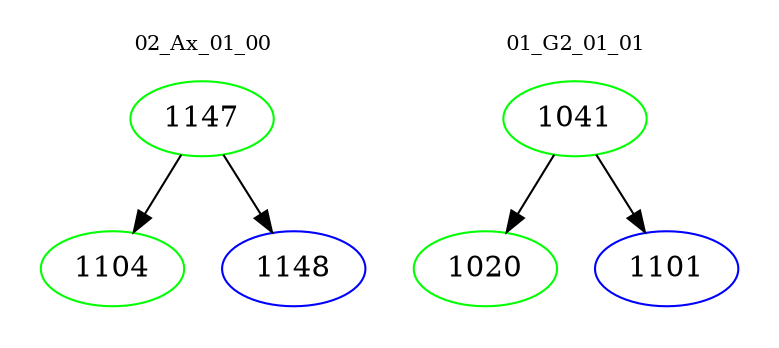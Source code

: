 digraph{
subgraph cluster_0 {
color = white
label = "02_Ax_01_00";
fontsize=10;
T0_1147 [label="1147", color="green"]
T0_1147 -> T0_1104 [color="black"]
T0_1104 [label="1104", color="green"]
T0_1147 -> T0_1148 [color="black"]
T0_1148 [label="1148", color="blue"]
}
subgraph cluster_1 {
color = white
label = "01_G2_01_01";
fontsize=10;
T1_1041 [label="1041", color="green"]
T1_1041 -> T1_1020 [color="black"]
T1_1020 [label="1020", color="green"]
T1_1041 -> T1_1101 [color="black"]
T1_1101 [label="1101", color="blue"]
}
}
